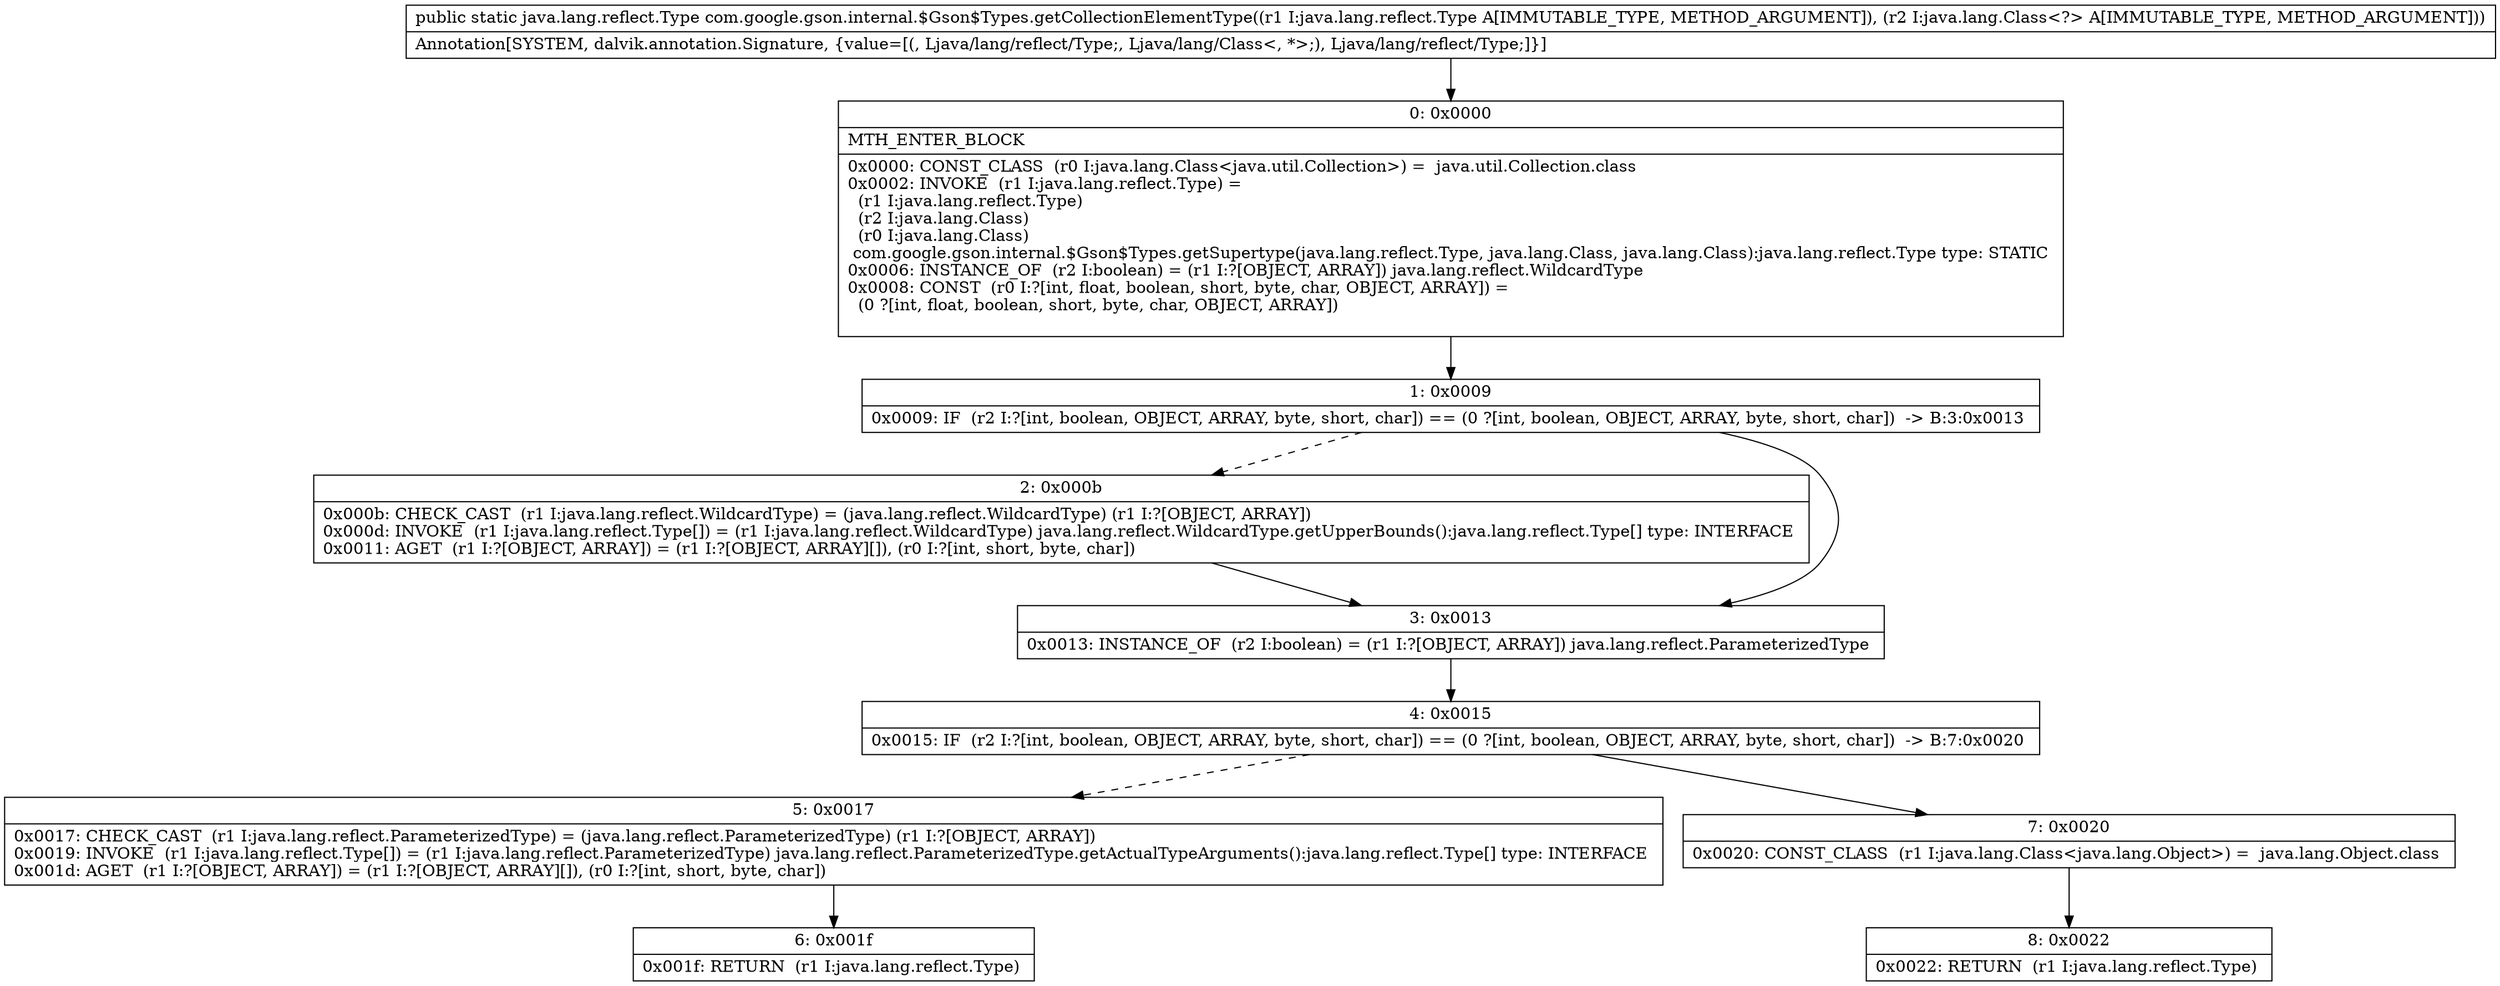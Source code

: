 digraph "CFG forcom.google.gson.internal.$Gson$Types.getCollectionElementType(Ljava\/lang\/reflect\/Type;Ljava\/lang\/Class;)Ljava\/lang\/reflect\/Type;" {
Node_0 [shape=record,label="{0\:\ 0x0000|MTH_ENTER_BLOCK\l|0x0000: CONST_CLASS  (r0 I:java.lang.Class\<java.util.Collection\>) =  java.util.Collection.class \l0x0002: INVOKE  (r1 I:java.lang.reflect.Type) = \l  (r1 I:java.lang.reflect.Type)\l  (r2 I:java.lang.Class)\l  (r0 I:java.lang.Class)\l com.google.gson.internal.$Gson$Types.getSupertype(java.lang.reflect.Type, java.lang.Class, java.lang.Class):java.lang.reflect.Type type: STATIC \l0x0006: INSTANCE_OF  (r2 I:boolean) = (r1 I:?[OBJECT, ARRAY]) java.lang.reflect.WildcardType \l0x0008: CONST  (r0 I:?[int, float, boolean, short, byte, char, OBJECT, ARRAY]) = \l  (0 ?[int, float, boolean, short, byte, char, OBJECT, ARRAY])\l \l}"];
Node_1 [shape=record,label="{1\:\ 0x0009|0x0009: IF  (r2 I:?[int, boolean, OBJECT, ARRAY, byte, short, char]) == (0 ?[int, boolean, OBJECT, ARRAY, byte, short, char])  \-\> B:3:0x0013 \l}"];
Node_2 [shape=record,label="{2\:\ 0x000b|0x000b: CHECK_CAST  (r1 I:java.lang.reflect.WildcardType) = (java.lang.reflect.WildcardType) (r1 I:?[OBJECT, ARRAY]) \l0x000d: INVOKE  (r1 I:java.lang.reflect.Type[]) = (r1 I:java.lang.reflect.WildcardType) java.lang.reflect.WildcardType.getUpperBounds():java.lang.reflect.Type[] type: INTERFACE \l0x0011: AGET  (r1 I:?[OBJECT, ARRAY]) = (r1 I:?[OBJECT, ARRAY][]), (r0 I:?[int, short, byte, char]) \l}"];
Node_3 [shape=record,label="{3\:\ 0x0013|0x0013: INSTANCE_OF  (r2 I:boolean) = (r1 I:?[OBJECT, ARRAY]) java.lang.reflect.ParameterizedType \l}"];
Node_4 [shape=record,label="{4\:\ 0x0015|0x0015: IF  (r2 I:?[int, boolean, OBJECT, ARRAY, byte, short, char]) == (0 ?[int, boolean, OBJECT, ARRAY, byte, short, char])  \-\> B:7:0x0020 \l}"];
Node_5 [shape=record,label="{5\:\ 0x0017|0x0017: CHECK_CAST  (r1 I:java.lang.reflect.ParameterizedType) = (java.lang.reflect.ParameterizedType) (r1 I:?[OBJECT, ARRAY]) \l0x0019: INVOKE  (r1 I:java.lang.reflect.Type[]) = (r1 I:java.lang.reflect.ParameterizedType) java.lang.reflect.ParameterizedType.getActualTypeArguments():java.lang.reflect.Type[] type: INTERFACE \l0x001d: AGET  (r1 I:?[OBJECT, ARRAY]) = (r1 I:?[OBJECT, ARRAY][]), (r0 I:?[int, short, byte, char]) \l}"];
Node_6 [shape=record,label="{6\:\ 0x001f|0x001f: RETURN  (r1 I:java.lang.reflect.Type) \l}"];
Node_7 [shape=record,label="{7\:\ 0x0020|0x0020: CONST_CLASS  (r1 I:java.lang.Class\<java.lang.Object\>) =  java.lang.Object.class \l}"];
Node_8 [shape=record,label="{8\:\ 0x0022|0x0022: RETURN  (r1 I:java.lang.reflect.Type) \l}"];
MethodNode[shape=record,label="{public static java.lang.reflect.Type com.google.gson.internal.$Gson$Types.getCollectionElementType((r1 I:java.lang.reflect.Type A[IMMUTABLE_TYPE, METHOD_ARGUMENT]), (r2 I:java.lang.Class\<?\> A[IMMUTABLE_TYPE, METHOD_ARGUMENT]))  | Annotation[SYSTEM, dalvik.annotation.Signature, \{value=[(, Ljava\/lang\/reflect\/Type;, Ljava\/lang\/Class\<, *\>;), Ljava\/lang\/reflect\/Type;]\}]\l}"];
MethodNode -> Node_0;
Node_0 -> Node_1;
Node_1 -> Node_2[style=dashed];
Node_1 -> Node_3;
Node_2 -> Node_3;
Node_3 -> Node_4;
Node_4 -> Node_5[style=dashed];
Node_4 -> Node_7;
Node_5 -> Node_6;
Node_7 -> Node_8;
}

